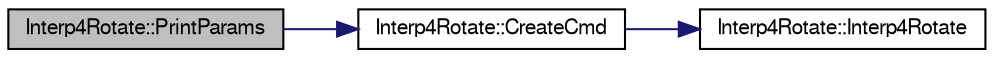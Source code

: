 digraph "Interp4Rotate::PrintParams"
{
  edge [fontname="FreeSans",fontsize="10",labelfontname="FreeSans",labelfontsize="10"];
  node [fontname="FreeSans",fontsize="10",shape=record];
  rankdir="LR";
  Node1 [label="Interp4Rotate::PrintParams",height=0.2,width=0.4,color="black", fillcolor="grey75", style="filled", fontcolor="black"];
  Node1 -> Node2 [color="midnightblue",fontsize="10",style="solid",fontname="FreeSans"];
  Node2 [label="Interp4Rotate::CreateCmd",height=0.2,width=0.4,color="black", fillcolor="white", style="filled",URL="$class_interp4_rotate.html#acd9e8ff38a42487c17c98d28d8d81532",tooltip="Ta metoda nie musi być zdefiniowna w klasie bazowej. "];
  Node2 -> Node3 [color="midnightblue",fontsize="10",style="solid",fontname="FreeSans"];
  Node3 [label="Interp4Rotate::Interp4Rotate",height=0.2,width=0.4,color="black", fillcolor="white", style="filled",URL="$class_interp4_rotate.html#aaf3f5db3c3f9a49ea4f9e5af74f0f240",tooltip="konstruktor "];
}
